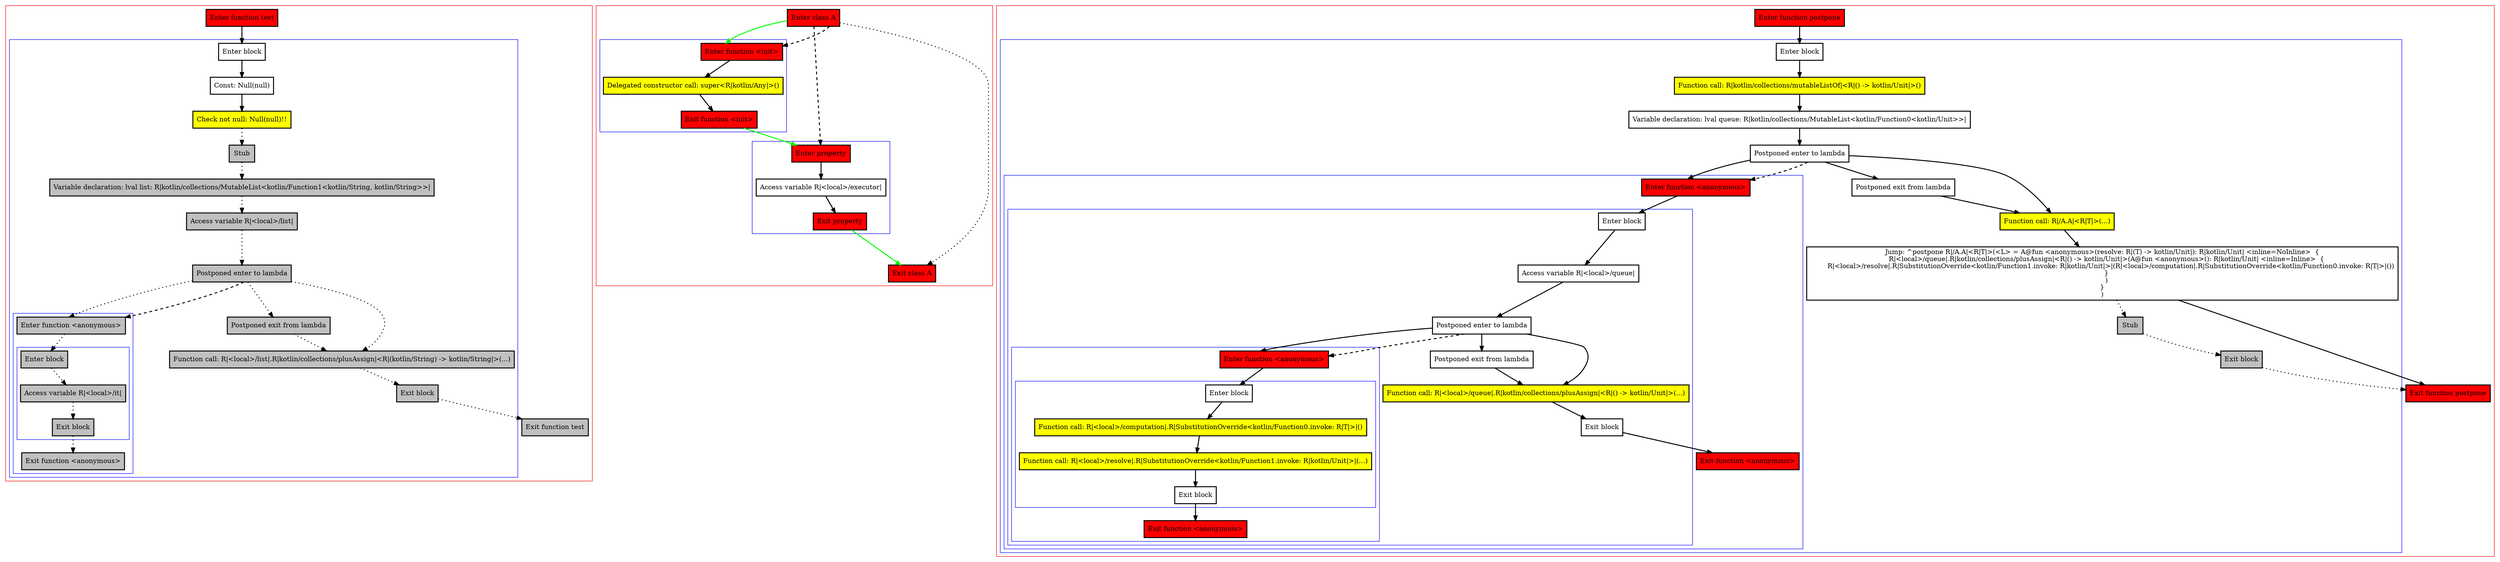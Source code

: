 digraph plusAssignWithLambdaInRhs_kt {
    graph [nodesep=3]
    node [shape=box penwidth=2]
    edge [penwidth=2]

    subgraph cluster_0 {
        color=red
        0 [label="Enter function test" style="filled" fillcolor=red];
        subgraph cluster_1 {
            color=blue
            1 [label="Enter block"];
            2 [label="Const: Null(null)"];
            3 [label="Check not null: Null(null)!!" style="filled" fillcolor=yellow];
            4 [label="Stub" style="filled" fillcolor=gray];
            5 [label="Variable declaration: lval list: R|kotlin/collections/MutableList<kotlin/Function1<kotlin/String, kotlin/String>>|" style="filled" fillcolor=gray];
            6 [label="Access variable R|<local>/list|" style="filled" fillcolor=gray];
            7 [label="Postponed enter to lambda" style="filled" fillcolor=gray];
            subgraph cluster_2 {
                color=blue
                8 [label="Enter function <anonymous>" style="filled" fillcolor=gray];
                subgraph cluster_3 {
                    color=blue
                    9 [label="Enter block" style="filled" fillcolor=gray];
                    10 [label="Access variable R|<local>/it|" style="filled" fillcolor=gray];
                    11 [label="Exit block" style="filled" fillcolor=gray];
                }
                12 [label="Exit function <anonymous>" style="filled" fillcolor=gray];
            }
            13 [label="Postponed exit from lambda" style="filled" fillcolor=gray];
            14 [label="Function call: R|<local>/list|.R|kotlin/collections/plusAssign|<R|(kotlin/String) -> kotlin/String|>(...)" style="filled" fillcolor=gray];
            15 [label="Exit block" style="filled" fillcolor=gray];
        }
        16 [label="Exit function test" style="filled" fillcolor=gray];
    }
    0 -> {1};
    1 -> {2};
    2 -> {3};
    3 -> {4} [style=dotted];
    4 -> {5} [style=dotted];
    5 -> {6} [style=dotted];
    6 -> {7} [style=dotted];
    7 -> {8 13 14} [style=dotted];
    7 -> {8} [style=dashed];
    8 -> {9} [style=dotted];
    9 -> {10} [style=dotted];
    10 -> {11} [style=dotted];
    11 -> {12} [style=dotted];
    13 -> {14} [style=dotted];
    14 -> {15} [style=dotted];
    15 -> {16} [style=dotted];

    subgraph cluster_4 {
        color=red
        17 [label="Enter class A" style="filled" fillcolor=red];
        subgraph cluster_5 {
            color=blue
            18 [label="Enter function <init>" style="filled" fillcolor=red];
            19 [label="Delegated constructor call: super<R|kotlin/Any|>()" style="filled" fillcolor=yellow];
            20 [label="Exit function <init>" style="filled" fillcolor=red];
        }
        subgraph cluster_6 {
            color=blue
            21 [label="Enter property" style="filled" fillcolor=red];
            22 [label="Access variable R|<local>/executor|"];
            23 [label="Exit property" style="filled" fillcolor=red];
        }
        24 [label="Exit class A" style="filled" fillcolor=red];
    }
    17 -> {18} [color=green];
    17 -> {24} [style=dotted];
    17 -> {18 21} [style=dashed];
    18 -> {19};
    19 -> {20};
    20 -> {21} [color=green];
    21 -> {22};
    22 -> {23};
    23 -> {24} [color=green];

    subgraph cluster_7 {
        color=red
        25 [label="Enter function postpone" style="filled" fillcolor=red];
        subgraph cluster_8 {
            color=blue
            26 [label="Enter block"];
            27 [label="Function call: R|kotlin/collections/mutableListOf|<R|() -> kotlin/Unit|>()" style="filled" fillcolor=yellow];
            28 [label="Variable declaration: lval queue: R|kotlin/collections/MutableList<kotlin/Function0<kotlin/Unit>>|"];
            29 [label="Postponed enter to lambda"];
            subgraph cluster_9 {
                color=blue
                30 [label="Enter function <anonymous>" style="filled" fillcolor=red];
                subgraph cluster_10 {
                    color=blue
                    31 [label="Enter block"];
                    32 [label="Access variable R|<local>/queue|"];
                    33 [label="Postponed enter to lambda"];
                    subgraph cluster_11 {
                        color=blue
                        34 [label="Enter function <anonymous>" style="filled" fillcolor=red];
                        subgraph cluster_12 {
                            color=blue
                            35 [label="Enter block"];
                            36 [label="Function call: R|<local>/computation|.R|SubstitutionOverride<kotlin/Function0.invoke: R|T|>|()" style="filled" fillcolor=yellow];
                            37 [label="Function call: R|<local>/resolve|.R|SubstitutionOverride<kotlin/Function1.invoke: R|kotlin/Unit|>|(...)" style="filled" fillcolor=yellow];
                            38 [label="Exit block"];
                        }
                        39 [label="Exit function <anonymous>" style="filled" fillcolor=red];
                    }
                    40 [label="Postponed exit from lambda"];
                    41 [label="Function call: R|<local>/queue|.R|kotlin/collections/plusAssign|<R|() -> kotlin/Unit|>(...)" style="filled" fillcolor=yellow];
                    42 [label="Exit block"];
                }
                43 [label="Exit function <anonymous>" style="filled" fillcolor=red];
            }
            44 [label="Postponed exit from lambda"];
            45 [label="Function call: R|/A.A|<R|T|>(...)" style="filled" fillcolor=yellow];
            46 [label="Jump: ^postpone R|/A.A|<R|T|>(<L> = A@fun <anonymous>(resolve: R|(T) -> kotlin/Unit|): R|kotlin/Unit| <inline=NoInline>  {
    R|<local>/queue|.R|kotlin/collections/plusAssign|<R|() -> kotlin/Unit|>(A@fun <anonymous>(): R|kotlin/Unit| <inline=Inline>  {
        R|<local>/resolve|.R|SubstitutionOverride<kotlin/Function1.invoke: R|kotlin/Unit|>|(R|<local>/computation|.R|SubstitutionOverride<kotlin/Function0.invoke: R|T|>|())
    }
    )
}
)"];
            47 [label="Stub" style="filled" fillcolor=gray];
            48 [label="Exit block" style="filled" fillcolor=gray];
        }
        49 [label="Exit function postpone" style="filled" fillcolor=red];
    }
    25 -> {26};
    26 -> {27};
    27 -> {28};
    28 -> {29};
    29 -> {30 44 45};
    29 -> {30} [style=dashed];
    30 -> {31};
    31 -> {32};
    32 -> {33};
    33 -> {34 40 41};
    33 -> {34} [style=dashed];
    34 -> {35};
    35 -> {36};
    36 -> {37};
    37 -> {38};
    38 -> {39};
    40 -> {41};
    41 -> {42};
    42 -> {43};
    44 -> {45};
    45 -> {46};
    46 -> {49};
    46 -> {47} [style=dotted];
    47 -> {48} [style=dotted];
    48 -> {49} [style=dotted];

}
